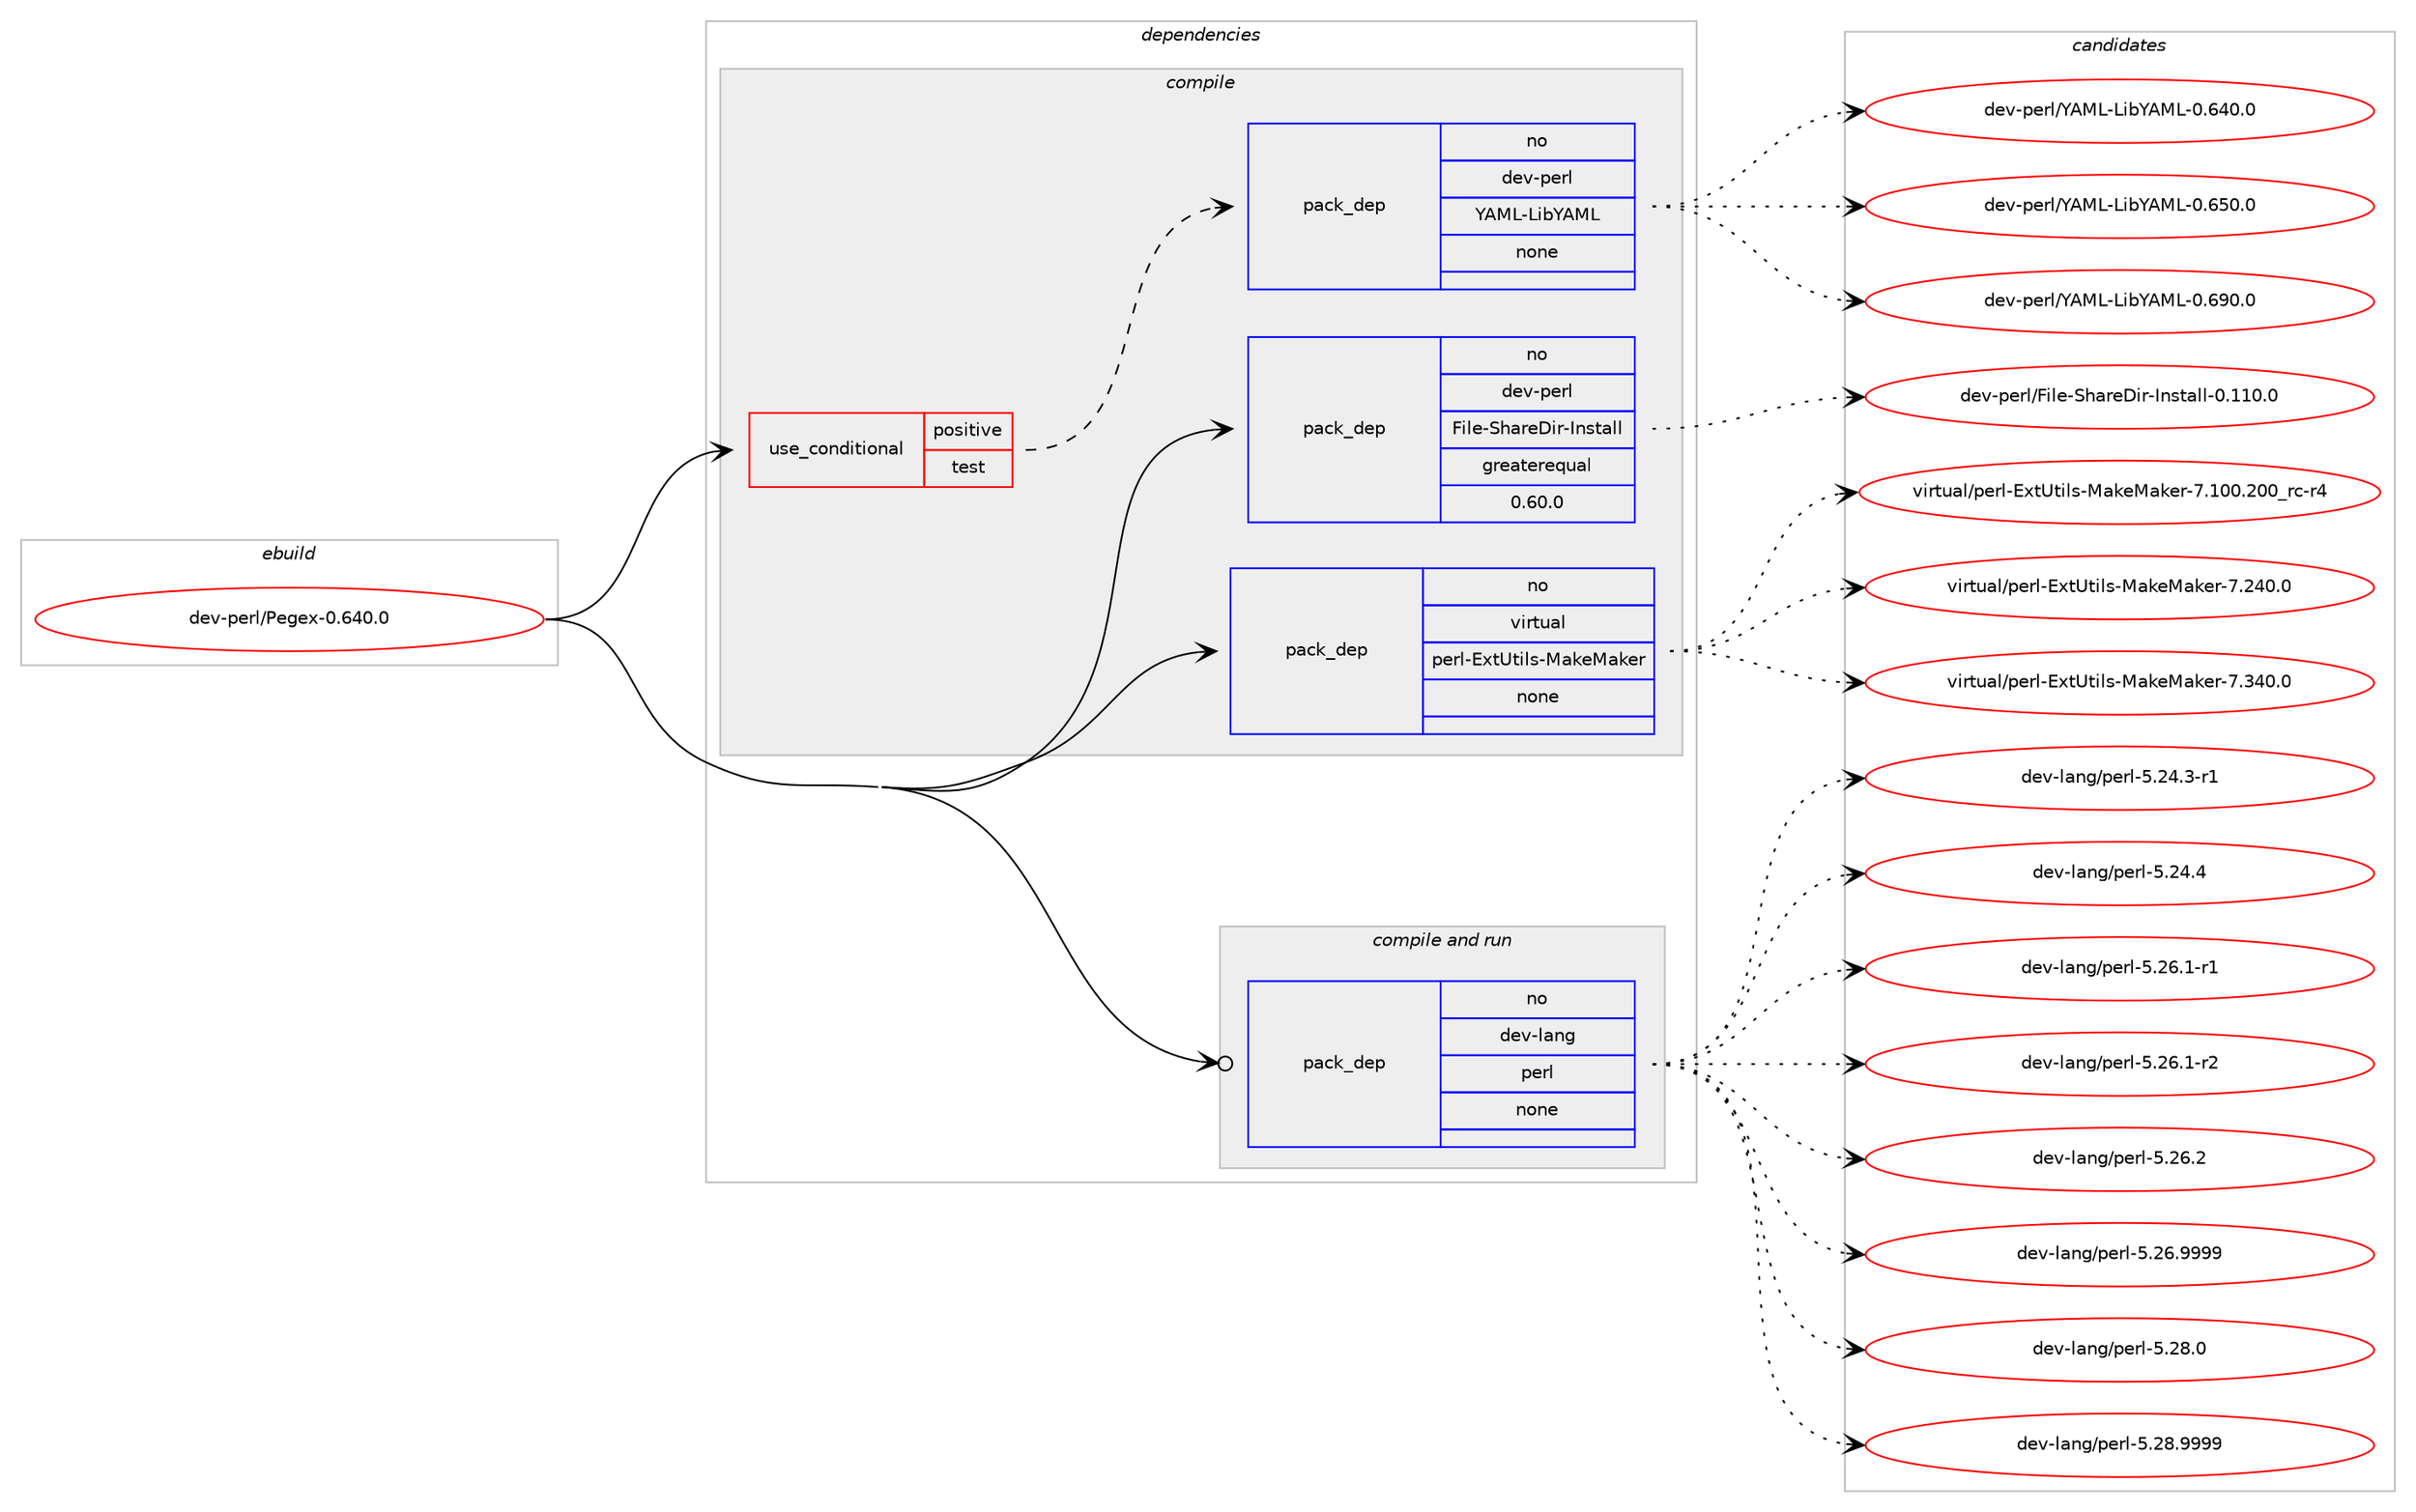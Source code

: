 digraph prolog {

# *************
# Graph options
# *************

newrank=true;
concentrate=true;
compound=true;
graph [rankdir=LR,fontname=Helvetica,fontsize=10,ranksep=1.5];#, ranksep=2.5, nodesep=0.2];
edge  [arrowhead=vee];
node  [fontname=Helvetica,fontsize=10];

# **********
# The ebuild
# **********

subgraph cluster_leftcol {
color=gray;
rank=same;
label=<<i>ebuild</i>>;
id [label="dev-perl/Pegex-0.640.0", color=red, width=4, href="../dev-perl/Pegex-0.640.0.svg"];
}

# ****************
# The dependencies
# ****************

subgraph cluster_midcol {
color=gray;
label=<<i>dependencies</i>>;
subgraph cluster_compile {
fillcolor="#eeeeee";
style=filled;
label=<<i>compile</i>>;
subgraph cond368710 {
dependency1387520 [label=<<TABLE BORDER="0" CELLBORDER="1" CELLSPACING="0" CELLPADDING="4"><TR><TD ROWSPAN="3" CELLPADDING="10">use_conditional</TD></TR><TR><TD>positive</TD></TR><TR><TD>test</TD></TR></TABLE>>, shape=none, color=red];
subgraph pack995746 {
dependency1387521 [label=<<TABLE BORDER="0" CELLBORDER="1" CELLSPACING="0" CELLPADDING="4" WIDTH="220"><TR><TD ROWSPAN="6" CELLPADDING="30">pack_dep</TD></TR><TR><TD WIDTH="110">no</TD></TR><TR><TD>dev-perl</TD></TR><TR><TD>YAML-LibYAML</TD></TR><TR><TD>none</TD></TR><TR><TD></TD></TR></TABLE>>, shape=none, color=blue];
}
dependency1387520:e -> dependency1387521:w [weight=20,style="dashed",arrowhead="vee"];
}
id:e -> dependency1387520:w [weight=20,style="solid",arrowhead="vee"];
subgraph pack995747 {
dependency1387522 [label=<<TABLE BORDER="0" CELLBORDER="1" CELLSPACING="0" CELLPADDING="4" WIDTH="220"><TR><TD ROWSPAN="6" CELLPADDING="30">pack_dep</TD></TR><TR><TD WIDTH="110">no</TD></TR><TR><TD>dev-perl</TD></TR><TR><TD>File-ShareDir-Install</TD></TR><TR><TD>greaterequal</TD></TR><TR><TD>0.60.0</TD></TR></TABLE>>, shape=none, color=blue];
}
id:e -> dependency1387522:w [weight=20,style="solid",arrowhead="vee"];
subgraph pack995748 {
dependency1387523 [label=<<TABLE BORDER="0" CELLBORDER="1" CELLSPACING="0" CELLPADDING="4" WIDTH="220"><TR><TD ROWSPAN="6" CELLPADDING="30">pack_dep</TD></TR><TR><TD WIDTH="110">no</TD></TR><TR><TD>virtual</TD></TR><TR><TD>perl-ExtUtils-MakeMaker</TD></TR><TR><TD>none</TD></TR><TR><TD></TD></TR></TABLE>>, shape=none, color=blue];
}
id:e -> dependency1387523:w [weight=20,style="solid",arrowhead="vee"];
}
subgraph cluster_compileandrun {
fillcolor="#eeeeee";
style=filled;
label=<<i>compile and run</i>>;
subgraph pack995749 {
dependency1387524 [label=<<TABLE BORDER="0" CELLBORDER="1" CELLSPACING="0" CELLPADDING="4" WIDTH="220"><TR><TD ROWSPAN="6" CELLPADDING="30">pack_dep</TD></TR><TR><TD WIDTH="110">no</TD></TR><TR><TD>dev-lang</TD></TR><TR><TD>perl</TD></TR><TR><TD>none</TD></TR><TR><TD></TD></TR></TABLE>>, shape=none, color=blue];
}
id:e -> dependency1387524:w [weight=20,style="solid",arrowhead="odotvee"];
}
subgraph cluster_run {
fillcolor="#eeeeee";
style=filled;
label=<<i>run</i>>;
}
}

# **************
# The candidates
# **************

subgraph cluster_choices {
rank=same;
color=gray;
label=<<i>candidates</i>>;

subgraph choice995746 {
color=black;
nodesep=1;
choice100101118451121011141084789657776457610598896577764548465452484648 [label="dev-perl/YAML-LibYAML-0.640.0", color=red, width=4,href="../dev-perl/YAML-LibYAML-0.640.0.svg"];
choice100101118451121011141084789657776457610598896577764548465453484648 [label="dev-perl/YAML-LibYAML-0.650.0", color=red, width=4,href="../dev-perl/YAML-LibYAML-0.650.0.svg"];
choice100101118451121011141084789657776457610598896577764548465457484648 [label="dev-perl/YAML-LibYAML-0.690.0", color=red, width=4,href="../dev-perl/YAML-LibYAML-0.690.0.svg"];
dependency1387521:e -> choice100101118451121011141084789657776457610598896577764548465452484648:w [style=dotted,weight="100"];
dependency1387521:e -> choice100101118451121011141084789657776457610598896577764548465453484648:w [style=dotted,weight="100"];
dependency1387521:e -> choice100101118451121011141084789657776457610598896577764548465457484648:w [style=dotted,weight="100"];
}
subgraph choice995747 {
color=black;
nodesep=1;
choice100101118451121011141084770105108101458310497114101681051144573110115116971081084548464949484648 [label="dev-perl/File-ShareDir-Install-0.110.0", color=red, width=4,href="../dev-perl/File-ShareDir-Install-0.110.0.svg"];
dependency1387522:e -> choice100101118451121011141084770105108101458310497114101681051144573110115116971081084548464949484648:w [style=dotted,weight="100"];
}
subgraph choice995748 {
color=black;
nodesep=1;
choice118105114116117971084711210111410845691201168511610510811545779710710177971071011144555464948484650484895114994511452 [label="virtual/perl-ExtUtils-MakeMaker-7.100.200_rc-r4", color=red, width=4,href="../virtual/perl-ExtUtils-MakeMaker-7.100.200_rc-r4.svg"];
choice118105114116117971084711210111410845691201168511610510811545779710710177971071011144555465052484648 [label="virtual/perl-ExtUtils-MakeMaker-7.240.0", color=red, width=4,href="../virtual/perl-ExtUtils-MakeMaker-7.240.0.svg"];
choice118105114116117971084711210111410845691201168511610510811545779710710177971071011144555465152484648 [label="virtual/perl-ExtUtils-MakeMaker-7.340.0", color=red, width=4,href="../virtual/perl-ExtUtils-MakeMaker-7.340.0.svg"];
dependency1387523:e -> choice118105114116117971084711210111410845691201168511610510811545779710710177971071011144555464948484650484895114994511452:w [style=dotted,weight="100"];
dependency1387523:e -> choice118105114116117971084711210111410845691201168511610510811545779710710177971071011144555465052484648:w [style=dotted,weight="100"];
dependency1387523:e -> choice118105114116117971084711210111410845691201168511610510811545779710710177971071011144555465152484648:w [style=dotted,weight="100"];
}
subgraph choice995749 {
color=black;
nodesep=1;
choice100101118451089711010347112101114108455346505246514511449 [label="dev-lang/perl-5.24.3-r1", color=red, width=4,href="../dev-lang/perl-5.24.3-r1.svg"];
choice10010111845108971101034711210111410845534650524652 [label="dev-lang/perl-5.24.4", color=red, width=4,href="../dev-lang/perl-5.24.4.svg"];
choice100101118451089711010347112101114108455346505446494511449 [label="dev-lang/perl-5.26.1-r1", color=red, width=4,href="../dev-lang/perl-5.26.1-r1.svg"];
choice100101118451089711010347112101114108455346505446494511450 [label="dev-lang/perl-5.26.1-r2", color=red, width=4,href="../dev-lang/perl-5.26.1-r2.svg"];
choice10010111845108971101034711210111410845534650544650 [label="dev-lang/perl-5.26.2", color=red, width=4,href="../dev-lang/perl-5.26.2.svg"];
choice10010111845108971101034711210111410845534650544657575757 [label="dev-lang/perl-5.26.9999", color=red, width=4,href="../dev-lang/perl-5.26.9999.svg"];
choice10010111845108971101034711210111410845534650564648 [label="dev-lang/perl-5.28.0", color=red, width=4,href="../dev-lang/perl-5.28.0.svg"];
choice10010111845108971101034711210111410845534650564657575757 [label="dev-lang/perl-5.28.9999", color=red, width=4,href="../dev-lang/perl-5.28.9999.svg"];
dependency1387524:e -> choice100101118451089711010347112101114108455346505246514511449:w [style=dotted,weight="100"];
dependency1387524:e -> choice10010111845108971101034711210111410845534650524652:w [style=dotted,weight="100"];
dependency1387524:e -> choice100101118451089711010347112101114108455346505446494511449:w [style=dotted,weight="100"];
dependency1387524:e -> choice100101118451089711010347112101114108455346505446494511450:w [style=dotted,weight="100"];
dependency1387524:e -> choice10010111845108971101034711210111410845534650544650:w [style=dotted,weight="100"];
dependency1387524:e -> choice10010111845108971101034711210111410845534650544657575757:w [style=dotted,weight="100"];
dependency1387524:e -> choice10010111845108971101034711210111410845534650564648:w [style=dotted,weight="100"];
dependency1387524:e -> choice10010111845108971101034711210111410845534650564657575757:w [style=dotted,weight="100"];
}
}

}
